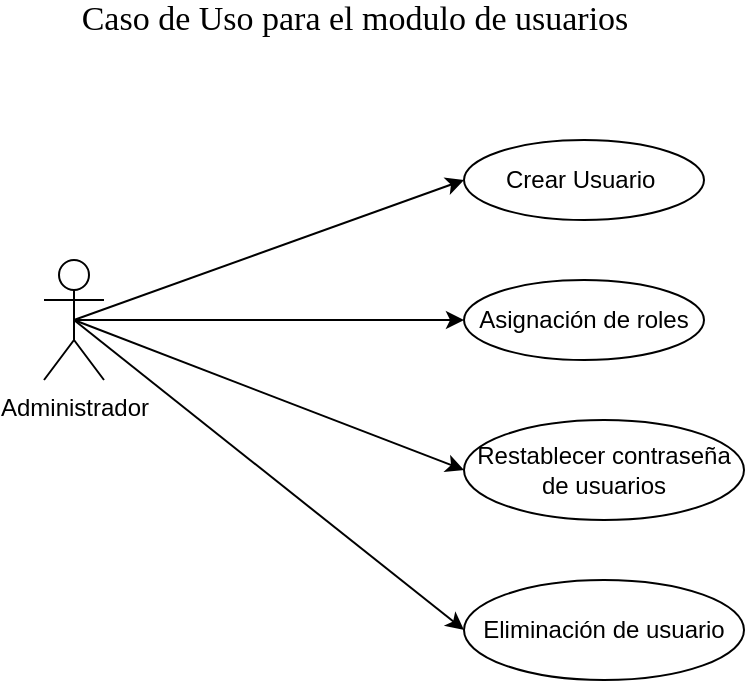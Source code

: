 <mxfile version="19.0.0" type="github">
  <diagram id="rc7JTz_sRh7tGSv_y6ly" name="Page-1">
    <mxGraphModel dx="723" dy="378" grid="1" gridSize="10" guides="1" tooltips="1" connect="1" arrows="1" fold="1" page="1" pageScale="1" pageWidth="827" pageHeight="1169" math="0" shadow="0">
      <root>
        <object label="" id="0">
          <mxCell />
        </object>
        <mxCell id="1" parent="0" />
        <mxCell id="3d9LdOU5SoOI7ffrQBRm-5" style="rounded=0;orthogonalLoop=1;jettySize=auto;html=1;exitX=0.5;exitY=0.5;exitDx=0;exitDy=0;exitPerimeter=0;entryX=0;entryY=0.5;entryDx=0;entryDy=0;strokeColor=none;" edge="1" parent="1" source="3d9LdOU5SoOI7ffrQBRm-1" target="3d9LdOU5SoOI7ffrQBRm-4">
          <mxGeometry relative="1" as="geometry" />
        </mxCell>
        <mxCell id="3d9LdOU5SoOI7ffrQBRm-7" style="orthogonalLoop=1;jettySize=auto;html=1;exitX=0.5;exitY=0.5;exitDx=0;exitDy=0;exitPerimeter=0;entryX=0;entryY=0.5;entryDx=0;entryDy=0;rounded=0;" edge="1" parent="1" source="3d9LdOU5SoOI7ffrQBRm-1" target="3d9LdOU5SoOI7ffrQBRm-6">
          <mxGeometry relative="1" as="geometry" />
        </mxCell>
        <mxCell id="3d9LdOU5SoOI7ffrQBRm-10" style="edgeStyle=none;rounded=0;orthogonalLoop=1;jettySize=auto;html=1;exitX=0.5;exitY=0.5;exitDx=0;exitDy=0;exitPerimeter=0;entryX=0;entryY=0.5;entryDx=0;entryDy=0;" edge="1" parent="1" source="3d9LdOU5SoOI7ffrQBRm-1" target="3d9LdOU5SoOI7ffrQBRm-9">
          <mxGeometry relative="1" as="geometry" />
        </mxCell>
        <mxCell id="3d9LdOU5SoOI7ffrQBRm-12" style="edgeStyle=none;rounded=0;orthogonalLoop=1;jettySize=auto;html=1;exitX=0.5;exitY=0.5;exitDx=0;exitDy=0;exitPerimeter=0;fontFamily=Times New Roman;fontSize=17;" edge="1" parent="1" source="3d9LdOU5SoOI7ffrQBRm-1">
          <mxGeometry relative="1" as="geometry">
            <mxPoint x="400" y="280" as="targetPoint" />
          </mxGeometry>
        </mxCell>
        <mxCell id="3d9LdOU5SoOI7ffrQBRm-14" style="edgeStyle=none;rounded=0;orthogonalLoop=1;jettySize=auto;html=1;exitX=0.5;exitY=0.5;exitDx=0;exitDy=0;exitPerimeter=0;entryX=0;entryY=0.5;entryDx=0;entryDy=0;fontFamily=Times New Roman;fontSize=17;" edge="1" parent="1" source="3d9LdOU5SoOI7ffrQBRm-1" target="3d9LdOU5SoOI7ffrQBRm-13">
          <mxGeometry relative="1" as="geometry" />
        </mxCell>
        <mxCell id="3d9LdOU5SoOI7ffrQBRm-1" value="Administrador" style="shape=umlActor;verticalLabelPosition=bottom;verticalAlign=top;html=1;outlineConnect=0;" vertex="1" parent="1">
          <mxGeometry x="190" y="320" width="30" height="60" as="geometry" />
        </mxCell>
        <mxCell id="3d9LdOU5SoOI7ffrQBRm-4" value="Crear Usuario&amp;nbsp;" style="ellipse;whiteSpace=wrap;html=1;" vertex="1" parent="1">
          <mxGeometry x="400" y="260" width="120" height="40" as="geometry" />
        </mxCell>
        <mxCell id="3d9LdOU5SoOI7ffrQBRm-6" value="Restablecer contraseña de usuarios" style="ellipse;whiteSpace=wrap;html=1;" vertex="1" parent="1">
          <mxGeometry x="400" y="400" width="140" height="50" as="geometry" />
        </mxCell>
        <mxCell id="3d9LdOU5SoOI7ffrQBRm-8" value="&lt;font face=&quot;Times New Roman&quot; style=&quot;font-size: 17px;&quot;&gt;Caso de Uso para el modulo de usuarios&lt;/font&gt;" style="text;html=1;resizable=0;autosize=1;align=center;verticalAlign=middle;points=[];fillColor=none;strokeColor=none;rounded=0;" vertex="1" parent="1">
          <mxGeometry x="200" y="190" width="290" height="20" as="geometry" />
        </mxCell>
        <mxCell id="3d9LdOU5SoOI7ffrQBRm-9" value="Asignación de roles" style="ellipse;whiteSpace=wrap;html=1;" vertex="1" parent="1">
          <mxGeometry x="400" y="330" width="120" height="40" as="geometry" />
        </mxCell>
        <mxCell id="3d9LdOU5SoOI7ffrQBRm-13" value="Eliminación de usuario" style="ellipse;whiteSpace=wrap;html=1;" vertex="1" parent="1">
          <mxGeometry x="400" y="480" width="140" height="50" as="geometry" />
        </mxCell>
      </root>
    </mxGraphModel>
  </diagram>
</mxfile>
